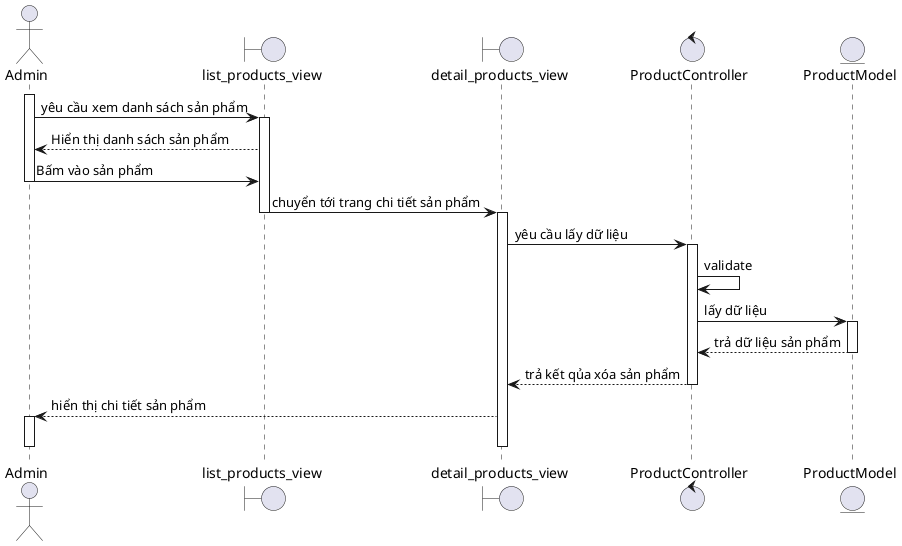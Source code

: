 @startuml
actor Admin
boundary list_products_view
boundary detail_products_view
control ProductController
entity ProductModel

activate Admin
Admin -> list_products_view: yêu cầu xem danh sách sản phẩm
activate list_products_view
Admin <-- list_products_view: Hiển thị danh sách sản phẩm
Admin -> list_products_view: Bấm vào sản phẩm
deactivate Admin
list_products_view-> detail_products_view: chuyển tới trang chi tiết sản phẩm
deactivate list_products_view
activate detail_products_view
detail_products_view ->ProductController:yêu cầu lấy dữ liệu
activate ProductController
ProductController -> ProductController : validate
ProductController -> ProductModel : lấy dữ liệu
activate ProductModel
ProductModel --> ProductController : trả dữ liệu sản phẩm
deactivate ProductModel
detail_products_view<-- ProductController : trả kết qủa xóa sản phẩm
deactivate ProductController
Admin <-- detail_products_view:hiển thị chi tiết sản phẩm
activate Admin
deactivate detail_products_view
deactivate Admin

@enduml